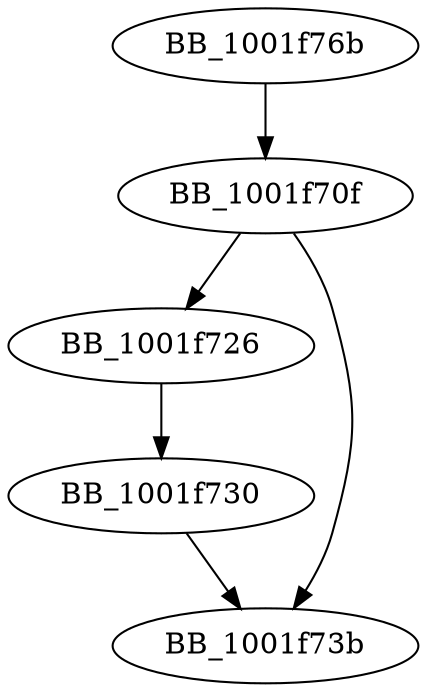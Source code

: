 DiGraph sub_1001F76B{
BB_1001f70f->BB_1001f726
BB_1001f70f->BB_1001f73b
BB_1001f726->BB_1001f730
BB_1001f730->BB_1001f73b
BB_1001f76b->BB_1001f70f
}
